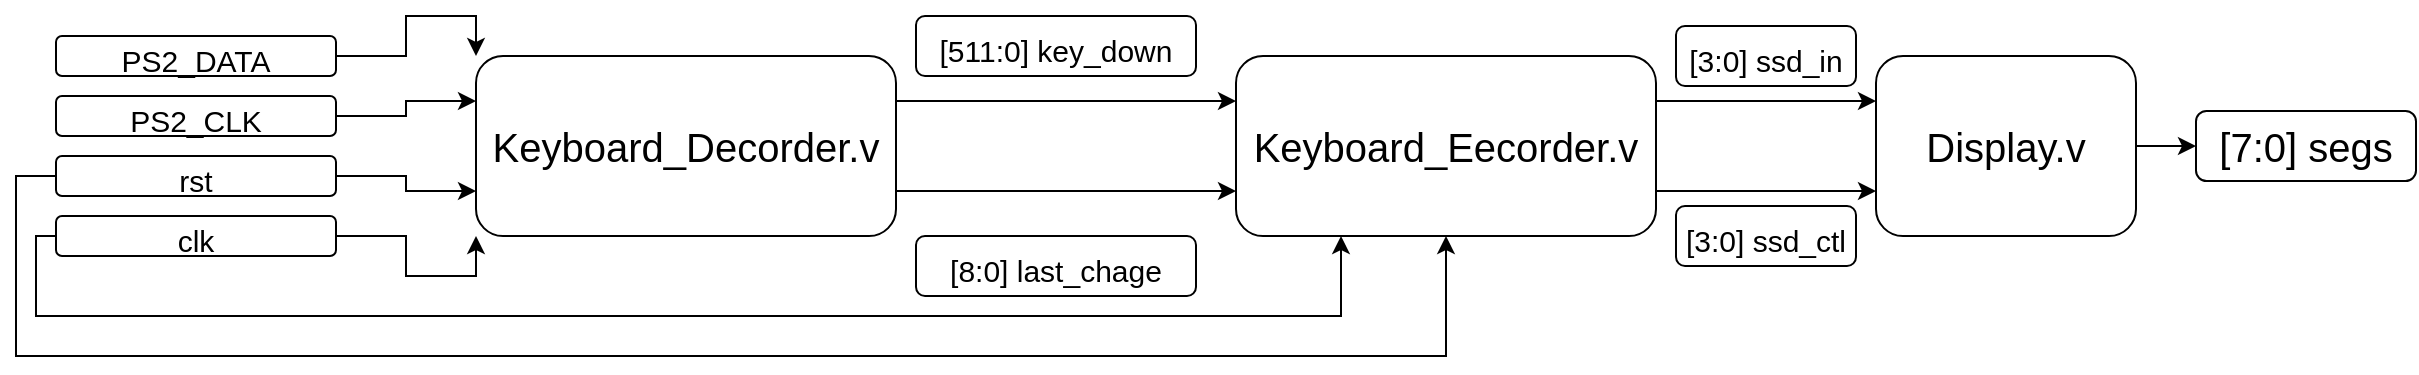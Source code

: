 <mxfile version="17.4.6" type="github">
  <diagram id="zAY9q6tdAPkRkKNimP6k" name="Page-1">
    <mxGraphModel dx="2289" dy="924" grid="1" gridSize="10" guides="1" tooltips="1" connect="1" arrows="1" fold="1" page="1" pageScale="1" pageWidth="827" pageHeight="1169" math="0" shadow="0">
      <root>
        <mxCell id="0" />
        <mxCell id="1" parent="0" />
        <mxCell id="iUnImu3jLAB5UUtZNW6z-4" style="edgeStyle=orthogonalEdgeStyle;rounded=0;orthogonalLoop=1;jettySize=auto;html=1;exitX=1;exitY=0.25;exitDx=0;exitDy=0;entryX=0;entryY=0.25;entryDx=0;entryDy=0;fontSize=20;" edge="1" parent="1" source="iUnImu3jLAB5UUtZNW6z-1" target="iUnImu3jLAB5UUtZNW6z-2">
          <mxGeometry relative="1" as="geometry" />
        </mxCell>
        <mxCell id="iUnImu3jLAB5UUtZNW6z-5" style="edgeStyle=orthogonalEdgeStyle;rounded=0;orthogonalLoop=1;jettySize=auto;html=1;exitX=1;exitY=0.75;exitDx=0;exitDy=0;entryX=0;entryY=0.75;entryDx=0;entryDy=0;fontSize=20;" edge="1" parent="1" source="iUnImu3jLAB5UUtZNW6z-1" target="iUnImu3jLAB5UUtZNW6z-2">
          <mxGeometry relative="1" as="geometry" />
        </mxCell>
        <mxCell id="iUnImu3jLAB5UUtZNW6z-1" value="&lt;font style=&quot;font-size: 20px&quot;&gt;Keyboard_Decorder.v&lt;/font&gt;" style="rounded=1;whiteSpace=wrap;html=1;" vertex="1" parent="1">
          <mxGeometry x="120" y="120" width="210" height="90" as="geometry" />
        </mxCell>
        <mxCell id="iUnImu3jLAB5UUtZNW6z-35" style="edgeStyle=orthogonalEdgeStyle;rounded=0;orthogonalLoop=1;jettySize=auto;html=1;exitX=1;exitY=0.25;exitDx=0;exitDy=0;entryX=0;entryY=0.25;entryDx=0;entryDy=0;fontSize=20;" edge="1" parent="1" source="iUnImu3jLAB5UUtZNW6z-2" target="iUnImu3jLAB5UUtZNW6z-26">
          <mxGeometry relative="1" as="geometry" />
        </mxCell>
        <mxCell id="iUnImu3jLAB5UUtZNW6z-36" style="edgeStyle=orthogonalEdgeStyle;rounded=0;orthogonalLoop=1;jettySize=auto;html=1;exitX=1;exitY=0.75;exitDx=0;exitDy=0;entryX=0;entryY=0.75;entryDx=0;entryDy=0;fontSize=20;" edge="1" parent="1" source="iUnImu3jLAB5UUtZNW6z-2" target="iUnImu3jLAB5UUtZNW6z-26">
          <mxGeometry relative="1" as="geometry" />
        </mxCell>
        <mxCell id="iUnImu3jLAB5UUtZNW6z-2" value="&lt;span style=&quot;font-size: 20px&quot;&gt;Keyboard_Eecorder.v&lt;/span&gt;" style="whiteSpace=wrap;html=1;rounded=1;" vertex="1" parent="1">
          <mxGeometry x="500" y="120" width="210" height="90" as="geometry" />
        </mxCell>
        <mxCell id="iUnImu3jLAB5UUtZNW6z-6" value="&lt;font style=&quot;font-size: 15px&quot;&gt;[511:0] key_down&lt;/font&gt;" style="rounded=1;whiteSpace=wrap;html=1;fontSize=20;" vertex="1" parent="1">
          <mxGeometry x="340" y="100" width="140" height="30" as="geometry" />
        </mxCell>
        <mxCell id="iUnImu3jLAB5UUtZNW6z-7" value="&lt;font style=&quot;font-size: 15px&quot;&gt;[8:0] last_chage&lt;/font&gt;" style="rounded=1;whiteSpace=wrap;html=1;fontSize=20;" vertex="1" parent="1">
          <mxGeometry x="340" y="210" width="140" height="30" as="geometry" />
        </mxCell>
        <mxCell id="iUnImu3jLAB5UUtZNW6z-21" style="edgeStyle=orthogonalEdgeStyle;rounded=0;orthogonalLoop=1;jettySize=auto;html=1;exitX=1;exitY=0.5;exitDx=0;exitDy=0;entryX=0;entryY=0;entryDx=0;entryDy=0;fontSize=15;" edge="1" parent="1" source="iUnImu3jLAB5UUtZNW6z-8" target="iUnImu3jLAB5UUtZNW6z-1">
          <mxGeometry relative="1" as="geometry" />
        </mxCell>
        <mxCell id="iUnImu3jLAB5UUtZNW6z-8" value="&lt;span style=&quot;font-size: 15px&quot;&gt;PS2_DATA&lt;/span&gt;" style="rounded=1;whiteSpace=wrap;html=1;fontSize=20;" vertex="1" parent="1">
          <mxGeometry x="-90" y="110" width="140" height="20" as="geometry" />
        </mxCell>
        <mxCell id="iUnImu3jLAB5UUtZNW6z-22" style="edgeStyle=orthogonalEdgeStyle;rounded=0;orthogonalLoop=1;jettySize=auto;html=1;exitX=1;exitY=0.5;exitDx=0;exitDy=0;entryX=0;entryY=0.25;entryDx=0;entryDy=0;fontSize=15;" edge="1" parent="1" source="iUnImu3jLAB5UUtZNW6z-11" target="iUnImu3jLAB5UUtZNW6z-1">
          <mxGeometry relative="1" as="geometry" />
        </mxCell>
        <mxCell id="iUnImu3jLAB5UUtZNW6z-11" value="&lt;span style=&quot;font-size: 15px&quot;&gt;PS2_CLK&lt;/span&gt;" style="rounded=1;whiteSpace=wrap;html=1;fontSize=20;" vertex="1" parent="1">
          <mxGeometry x="-90" y="140" width="140" height="20" as="geometry" />
        </mxCell>
        <mxCell id="iUnImu3jLAB5UUtZNW6z-20" style="edgeStyle=orthogonalEdgeStyle;rounded=0;orthogonalLoop=1;jettySize=auto;html=1;exitX=1;exitY=0.5;exitDx=0;exitDy=0;entryX=0;entryY=0.75;entryDx=0;entryDy=0;fontSize=15;" edge="1" parent="1" source="iUnImu3jLAB5UUtZNW6z-15" target="iUnImu3jLAB5UUtZNW6z-1">
          <mxGeometry relative="1" as="geometry" />
        </mxCell>
        <mxCell id="iUnImu3jLAB5UUtZNW6z-24" style="edgeStyle=orthogonalEdgeStyle;rounded=0;orthogonalLoop=1;jettySize=auto;html=1;exitX=0;exitY=0.5;exitDx=0;exitDy=0;entryX=0.5;entryY=1;entryDx=0;entryDy=0;fontSize=15;" edge="1" parent="1" source="iUnImu3jLAB5UUtZNW6z-15" target="iUnImu3jLAB5UUtZNW6z-2">
          <mxGeometry relative="1" as="geometry">
            <Array as="points">
              <mxPoint x="-110" y="180" />
              <mxPoint x="-110" y="270" />
              <mxPoint x="605" y="270" />
            </Array>
          </mxGeometry>
        </mxCell>
        <mxCell id="iUnImu3jLAB5UUtZNW6z-15" value="&lt;span style=&quot;font-size: 15px&quot;&gt;rst&lt;/span&gt;" style="rounded=1;whiteSpace=wrap;html=1;fontSize=20;" vertex="1" parent="1">
          <mxGeometry x="-90" y="170" width="140" height="20" as="geometry" />
        </mxCell>
        <mxCell id="iUnImu3jLAB5UUtZNW6z-19" style="edgeStyle=orthogonalEdgeStyle;rounded=0;orthogonalLoop=1;jettySize=auto;html=1;exitX=1;exitY=0.5;exitDx=0;exitDy=0;entryX=0;entryY=1;entryDx=0;entryDy=0;fontSize=15;" edge="1" parent="1" source="iUnImu3jLAB5UUtZNW6z-18" target="iUnImu3jLAB5UUtZNW6z-1">
          <mxGeometry relative="1" as="geometry" />
        </mxCell>
        <mxCell id="iUnImu3jLAB5UUtZNW6z-25" style="edgeStyle=orthogonalEdgeStyle;rounded=0;orthogonalLoop=1;jettySize=auto;html=1;exitX=0;exitY=0.5;exitDx=0;exitDy=0;entryX=0.25;entryY=1;entryDx=0;entryDy=0;fontSize=15;" edge="1" parent="1" source="iUnImu3jLAB5UUtZNW6z-18" target="iUnImu3jLAB5UUtZNW6z-2">
          <mxGeometry relative="1" as="geometry">
            <Array as="points">
              <mxPoint x="-100" y="210" />
              <mxPoint x="-100" y="250" />
              <mxPoint x="553" y="250" />
            </Array>
          </mxGeometry>
        </mxCell>
        <mxCell id="iUnImu3jLAB5UUtZNW6z-18" value="&lt;span style=&quot;font-size: 15px&quot;&gt;clk&lt;/span&gt;" style="rounded=1;whiteSpace=wrap;html=1;fontSize=20;" vertex="1" parent="1">
          <mxGeometry x="-90" y="200" width="140" height="20" as="geometry" />
        </mxCell>
        <mxCell id="iUnImu3jLAB5UUtZNW6z-34" value="" style="edgeStyle=orthogonalEdgeStyle;rounded=0;orthogonalLoop=1;jettySize=auto;html=1;fontSize=20;" edge="1" parent="1" source="iUnImu3jLAB5UUtZNW6z-26" target="iUnImu3jLAB5UUtZNW6z-33">
          <mxGeometry relative="1" as="geometry" />
        </mxCell>
        <mxCell id="iUnImu3jLAB5UUtZNW6z-26" value="&lt;font style=&quot;font-size: 20px&quot;&gt;Display.v&lt;/font&gt;" style="whiteSpace=wrap;html=1;rounded=1;" vertex="1" parent="1">
          <mxGeometry x="820" y="120" width="130" height="90" as="geometry" />
        </mxCell>
        <mxCell id="iUnImu3jLAB5UUtZNW6z-32" value="&lt;font style=&quot;font-size: 15px&quot;&gt;[3:0] ssd_in&lt;/font&gt;" style="rounded=1;whiteSpace=wrap;html=1;fontSize=20;" vertex="1" parent="1">
          <mxGeometry x="720" y="105" width="90" height="30" as="geometry" />
        </mxCell>
        <mxCell id="iUnImu3jLAB5UUtZNW6z-33" value="&lt;font style=&quot;font-size: 20px&quot;&gt;[7:0] segs&lt;/font&gt;" style="whiteSpace=wrap;html=1;rounded=1;" vertex="1" parent="1">
          <mxGeometry x="980" y="147.5" width="110" height="35" as="geometry" />
        </mxCell>
        <mxCell id="iUnImu3jLAB5UUtZNW6z-37" value="&lt;font style=&quot;font-size: 15px&quot;&gt;[3:0] ssd_ctl&lt;/font&gt;" style="rounded=1;whiteSpace=wrap;html=1;fontSize=20;" vertex="1" parent="1">
          <mxGeometry x="720" y="195" width="90" height="30" as="geometry" />
        </mxCell>
      </root>
    </mxGraphModel>
  </diagram>
</mxfile>
